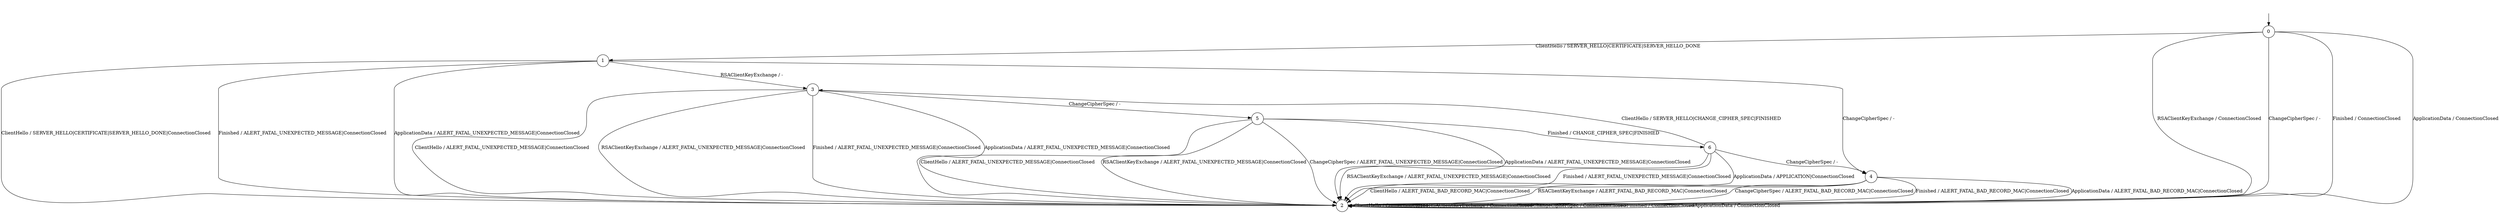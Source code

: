 digraph g {
__start0 [label="" shape="none"];

	s0 [shape="circle" label="0"];
	s1 [shape="circle" label="1"];
	s2 [shape="circle" label="2"];
	s3 [shape="circle" label="3"];
	s4 [shape="circle" label="4"];
	s5 [shape="circle" label="5"];
	s6 [shape="circle" label="6"];
	s0 -> s1 [label="ClientHello / SERVER_HELLO|CERTIFICATE|SERVER_HELLO_DONE"];
	s0 -> s2 [label="RSAClientKeyExchange / ConnectionClosed"];
	s0 -> s2 [label="ChangeCipherSpec / -"];
	s0 -> s2 [label="Finished / ConnectionClosed"];
	s0 -> s2 [label="ApplicationData / ConnectionClosed"];
	s1 -> s2 [label="ClientHello / SERVER_HELLO|CERTIFICATE|SERVER_HELLO_DONE|ConnectionClosed"];
	s1 -> s3 [label="RSAClientKeyExchange / -"];
	s1 -> s4 [label="ChangeCipherSpec / -"];
	s1 -> s2 [label="Finished / ALERT_FATAL_UNEXPECTED_MESSAGE|ConnectionClosed"];
	s1 -> s2 [label="ApplicationData / ALERT_FATAL_UNEXPECTED_MESSAGE|ConnectionClosed"];
	s2 -> s2 [label="ClientHello / ConnectionClosed"];
	s2 -> s2 [label="RSAClientKeyExchange / ConnectionClosed"];
	s2 -> s2 [label="ChangeCipherSpec / ConnectionClosed"];
	s2 -> s2 [label="Finished / ConnectionClosed"];
	s2 -> s2 [label="ApplicationData / ConnectionClosed"];
	s3 -> s2 [label="ClientHello / ALERT_FATAL_UNEXPECTED_MESSAGE|ConnectionClosed"];
	s3 -> s2 [label="RSAClientKeyExchange / ALERT_FATAL_UNEXPECTED_MESSAGE|ConnectionClosed"];
	s3 -> s5 [label="ChangeCipherSpec / -"];
	s3 -> s2 [label="Finished / ALERT_FATAL_UNEXPECTED_MESSAGE|ConnectionClosed"];
	s3 -> s2 [label="ApplicationData / ALERT_FATAL_UNEXPECTED_MESSAGE|ConnectionClosed"];
	s4 -> s2 [label="ClientHello / ALERT_FATAL_BAD_RECORD_MAC|ConnectionClosed"];
	s4 -> s2 [label="RSAClientKeyExchange / ALERT_FATAL_BAD_RECORD_MAC|ConnectionClosed"];
	s4 -> s2 [label="ChangeCipherSpec / ALERT_FATAL_BAD_RECORD_MAC|ConnectionClosed"];
	s4 -> s2 [label="Finished / ALERT_FATAL_BAD_RECORD_MAC|ConnectionClosed"];
	s4 -> s2 [label="ApplicationData / ALERT_FATAL_BAD_RECORD_MAC|ConnectionClosed"];
	s5 -> s2 [label="ClientHello / ALERT_FATAL_UNEXPECTED_MESSAGE|ConnectionClosed"];
	s5 -> s2 [label="RSAClientKeyExchange / ALERT_FATAL_UNEXPECTED_MESSAGE|ConnectionClosed"];
	s5 -> s2 [label="ChangeCipherSpec / ALERT_FATAL_UNEXPECTED_MESSAGE|ConnectionClosed"];
	s5 -> s6 [label="Finished / CHANGE_CIPHER_SPEC|FINISHED"];
	s5 -> s2 [label="ApplicationData / ALERT_FATAL_UNEXPECTED_MESSAGE|ConnectionClosed"];
	s6 -> s3 [label="ClientHello / SERVER_HELLO|CHANGE_CIPHER_SPEC|FINISHED"];
	s6 -> s2 [label="RSAClientKeyExchange / ALERT_FATAL_UNEXPECTED_MESSAGE|ConnectionClosed"];
	s6 -> s4 [label="ChangeCipherSpec / -"];
	s6 -> s2 [label="Finished / ALERT_FATAL_UNEXPECTED_MESSAGE|ConnectionClosed"];
	s6 -> s2 [label="ApplicationData / APPLICATION|ConnectionClosed"];

__start0 -> s0;
}
